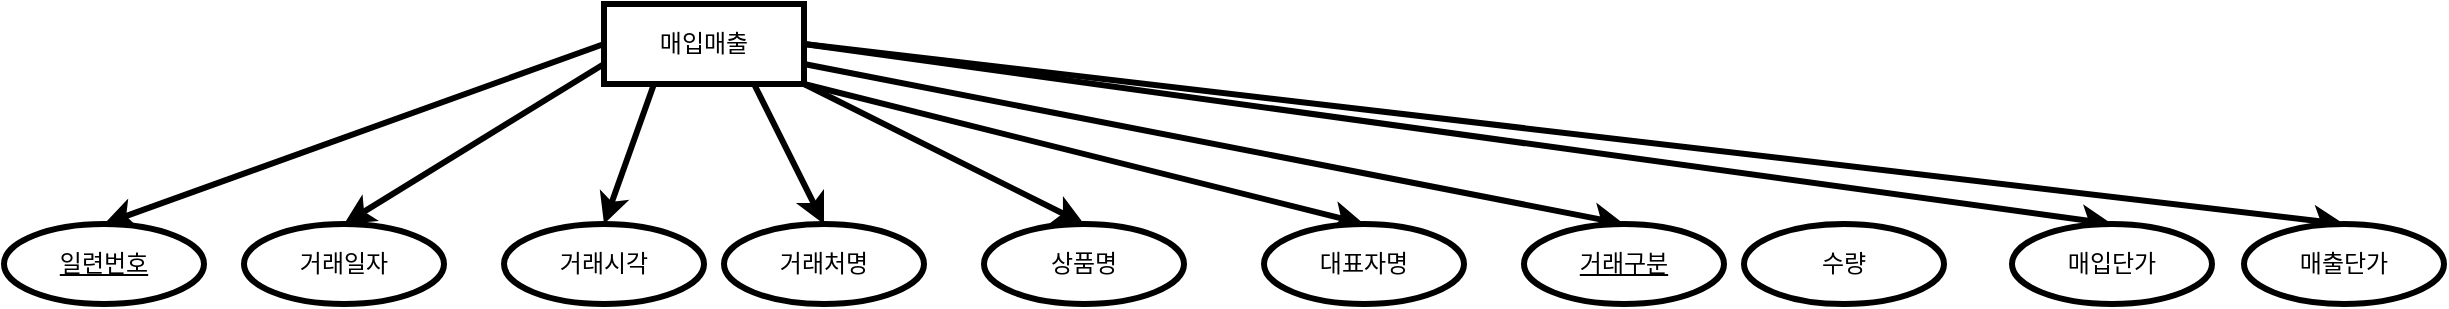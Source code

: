 <mxfile version="22.1.21" type="device">
  <diagram name="페이지-1" id="M4Id_1pIdkz0X55tzxJu">
    <mxGraphModel dx="2308" dy="771" grid="1" gridSize="10" guides="1" tooltips="1" connect="1" arrows="1" fold="1" page="1" pageScale="1" pageWidth="827" pageHeight="1169" math="0" shadow="0">
      <root>
        <mxCell id="0" />
        <mxCell id="1" parent="0" />
        <mxCell id="pQJyKxE98RG4ciC6QEuW-39" style="rounded=0;orthogonalLoop=1;jettySize=auto;html=1;exitX=0;exitY=0.5;exitDx=0;exitDy=0;entryX=0.5;entryY=0;entryDx=0;entryDy=0;strokeWidth=3;" edge="1" parent="1" source="pQJyKxE98RG4ciC6QEuW-2" target="pQJyKxE98RG4ciC6QEuW-4">
          <mxGeometry relative="1" as="geometry" />
        </mxCell>
        <mxCell id="pQJyKxE98RG4ciC6QEuW-40" style="rounded=0;orthogonalLoop=1;jettySize=auto;html=1;exitX=0;exitY=0.75;exitDx=0;exitDy=0;entryX=0.5;entryY=0;entryDx=0;entryDy=0;strokeWidth=3;" edge="1" parent="1" source="pQJyKxE98RG4ciC6QEuW-2" target="pQJyKxE98RG4ciC6QEuW-8">
          <mxGeometry relative="1" as="geometry" />
        </mxCell>
        <mxCell id="pQJyKxE98RG4ciC6QEuW-43" style="rounded=0;orthogonalLoop=1;jettySize=auto;html=1;exitX=0.25;exitY=1;exitDx=0;exitDy=0;entryX=0.5;entryY=0;entryDx=0;entryDy=0;strokeWidth=3;" edge="1" parent="1" source="pQJyKxE98RG4ciC6QEuW-2" target="pQJyKxE98RG4ciC6QEuW-23">
          <mxGeometry relative="1" as="geometry" />
        </mxCell>
        <mxCell id="pQJyKxE98RG4ciC6QEuW-44" style="rounded=0;orthogonalLoop=1;jettySize=auto;html=1;exitX=0.75;exitY=1;exitDx=0;exitDy=0;entryX=0.5;entryY=0;entryDx=0;entryDy=0;strokeWidth=3;" edge="1" parent="1" source="pQJyKxE98RG4ciC6QEuW-2" target="pQJyKxE98RG4ciC6QEuW-27">
          <mxGeometry relative="1" as="geometry" />
        </mxCell>
        <mxCell id="pQJyKxE98RG4ciC6QEuW-45" style="rounded=0;orthogonalLoop=1;jettySize=auto;html=1;exitX=1;exitY=1;exitDx=0;exitDy=0;entryX=0.5;entryY=0;entryDx=0;entryDy=0;strokeWidth=3;" edge="1" parent="1" source="pQJyKxE98RG4ciC6QEuW-2" target="pQJyKxE98RG4ciC6QEuW-25">
          <mxGeometry relative="1" as="geometry" />
        </mxCell>
        <mxCell id="pQJyKxE98RG4ciC6QEuW-46" style="rounded=0;orthogonalLoop=1;jettySize=auto;html=1;exitX=1;exitY=1;exitDx=0;exitDy=0;entryX=0.5;entryY=0;entryDx=0;entryDy=0;strokeWidth=3;" edge="1" parent="1" source="pQJyKxE98RG4ciC6QEuW-2" target="pQJyKxE98RG4ciC6QEuW-28">
          <mxGeometry relative="1" as="geometry" />
        </mxCell>
        <mxCell id="pQJyKxE98RG4ciC6QEuW-47" style="rounded=0;orthogonalLoop=1;jettySize=auto;html=1;exitX=1;exitY=0.75;exitDx=0;exitDy=0;entryX=0.5;entryY=0;entryDx=0;entryDy=0;strokeWidth=3;" edge="1" parent="1" source="pQJyKxE98RG4ciC6QEuW-2" target="pQJyKxE98RG4ciC6QEuW-15">
          <mxGeometry relative="1" as="geometry" />
        </mxCell>
        <mxCell id="pQJyKxE98RG4ciC6QEuW-48" style="rounded=0;orthogonalLoop=1;jettySize=auto;html=1;exitX=1;exitY=0.5;exitDx=0;exitDy=0;entryX=0.5;entryY=0;entryDx=0;entryDy=0;strokeWidth=3;" edge="1" parent="1" source="pQJyKxE98RG4ciC6QEuW-2" target="pQJyKxE98RG4ciC6QEuW-30">
          <mxGeometry relative="1" as="geometry" />
        </mxCell>
        <mxCell id="pQJyKxE98RG4ciC6QEuW-49" style="rounded=0;orthogonalLoop=1;jettySize=auto;html=1;exitX=1;exitY=0.5;exitDx=0;exitDy=0;entryX=0.5;entryY=0;entryDx=0;entryDy=0;strokeWidth=3;" edge="1" parent="1" source="pQJyKxE98RG4ciC6QEuW-2" target="pQJyKxE98RG4ciC6QEuW-37">
          <mxGeometry relative="1" as="geometry" />
        </mxCell>
        <mxCell id="pQJyKxE98RG4ciC6QEuW-2" value="매입매출" style="whiteSpace=wrap;html=1;align=center;strokeWidth=3;" vertex="1" parent="1">
          <mxGeometry x="290" y="60" width="100" height="40" as="geometry" />
        </mxCell>
        <mxCell id="pQJyKxE98RG4ciC6QEuW-4" value="일련번호&lt;br&gt;" style="ellipse;whiteSpace=wrap;html=1;align=center;fontStyle=4;strokeWidth=3;" vertex="1" parent="1">
          <mxGeometry x="-10" y="170" width="100" height="40" as="geometry" />
        </mxCell>
        <mxCell id="pQJyKxE98RG4ciC6QEuW-8" value="거래일자&lt;br&gt;" style="ellipse;whiteSpace=wrap;html=1;align=center;strokeWidth=3;" vertex="1" parent="1">
          <mxGeometry x="110" y="170" width="100" height="40" as="geometry" />
        </mxCell>
        <mxCell id="pQJyKxE98RG4ciC6QEuW-15" value="거래구분" style="ellipse;whiteSpace=wrap;html=1;align=center;fontStyle=4;strokeWidth=3;" vertex="1" parent="1">
          <mxGeometry x="750" y="170" width="100" height="40" as="geometry" />
        </mxCell>
        <mxCell id="pQJyKxE98RG4ciC6QEuW-23" value="거래시각" style="ellipse;whiteSpace=wrap;html=1;align=center;strokeWidth=3;" vertex="1" parent="1">
          <mxGeometry x="240" y="170" width="100" height="40" as="geometry" />
        </mxCell>
        <mxCell id="pQJyKxE98RG4ciC6QEuW-25" value="상품명" style="ellipse;whiteSpace=wrap;html=1;align=center;strokeWidth=3;" vertex="1" parent="1">
          <mxGeometry x="480" y="170" width="100" height="40" as="geometry" />
        </mxCell>
        <mxCell id="pQJyKxE98RG4ciC6QEuW-27" value="거래처명&lt;br&gt;" style="ellipse;whiteSpace=wrap;html=1;align=center;strokeWidth=3;" vertex="1" parent="1">
          <mxGeometry x="350" y="170" width="100" height="40" as="geometry" />
        </mxCell>
        <mxCell id="pQJyKxE98RG4ciC6QEuW-28" value="대표자명" style="ellipse;whiteSpace=wrap;html=1;align=center;strokeWidth=3;" vertex="1" parent="1">
          <mxGeometry x="620" y="170" width="100" height="40" as="geometry" />
        </mxCell>
        <mxCell id="pQJyKxE98RG4ciC6QEuW-29" value="수량" style="ellipse;whiteSpace=wrap;html=1;align=center;strokeWidth=3;" vertex="1" parent="1">
          <mxGeometry x="860" y="170" width="100" height="40" as="geometry" />
        </mxCell>
        <mxCell id="pQJyKxE98RG4ciC6QEuW-30" value="매입단가" style="ellipse;whiteSpace=wrap;html=1;align=center;strokeWidth=3;" vertex="1" parent="1">
          <mxGeometry x="994" y="170" width="100" height="40" as="geometry" />
        </mxCell>
        <mxCell id="pQJyKxE98RG4ciC6QEuW-37" value="매출단가&lt;br&gt;" style="ellipse;whiteSpace=wrap;html=1;align=center;strokeWidth=3;" vertex="1" parent="1">
          <mxGeometry x="1110" y="170" width="100" height="40" as="geometry" />
        </mxCell>
      </root>
    </mxGraphModel>
  </diagram>
</mxfile>
